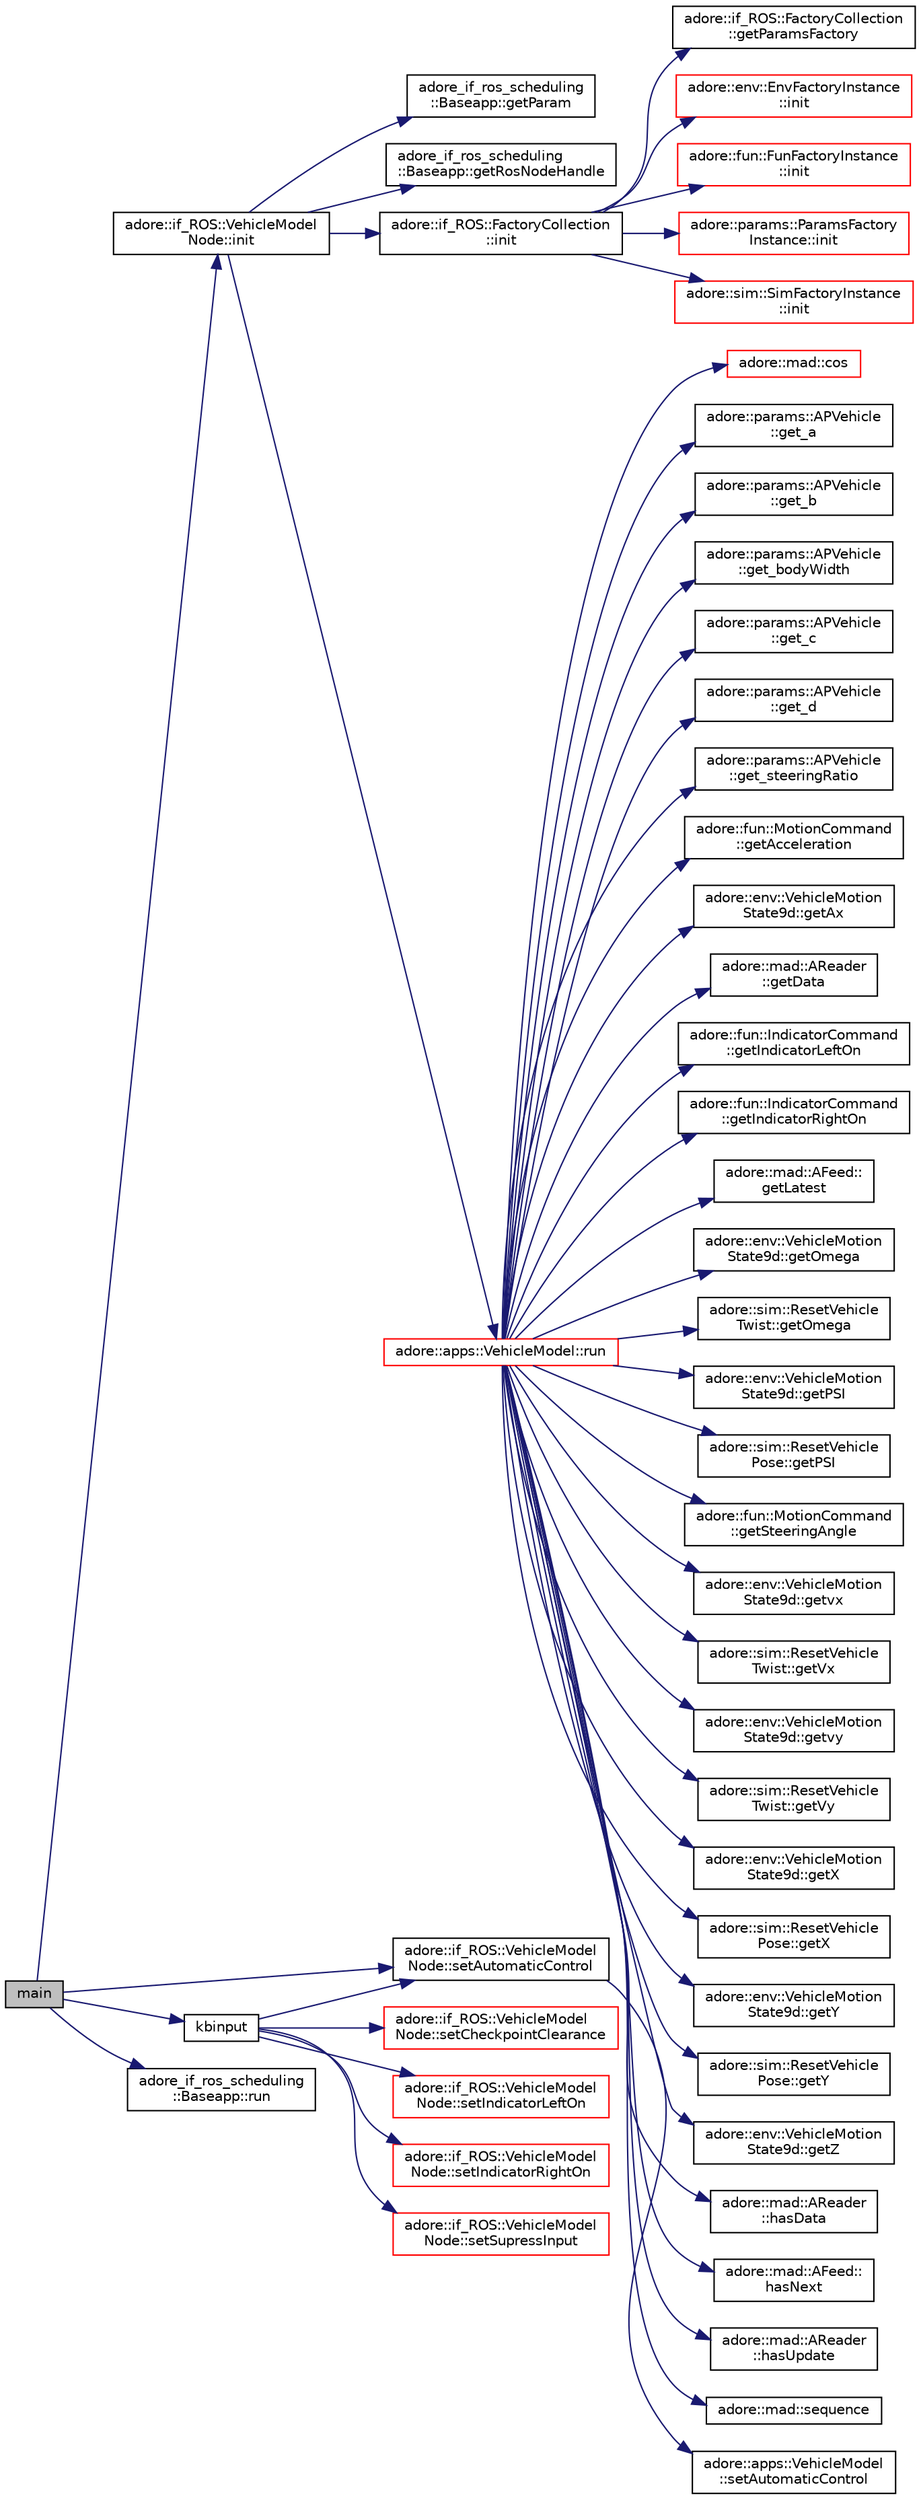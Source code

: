 digraph "main"
{
 // LATEX_PDF_SIZE
  edge [fontname="Helvetica",fontsize="10",labelfontname="Helvetica",labelfontsize="10"];
  node [fontname="Helvetica",fontsize="10",shape=record];
  rankdir="LR";
  Node1 [label="main",height=0.2,width=0.4,color="black", fillcolor="grey75", style="filled", fontcolor="black",tooltip=" "];
  Node1 -> Node2 [color="midnightblue",fontsize="10",style="solid",fontname="Helvetica"];
  Node2 [label="adore::if_ROS::VehicleModel\lNode::init",height=0.2,width=0.4,color="black", fillcolor="white", style="filled",URL="$classadore_1_1if__ROS_1_1VehicleModelNode.html#a39bfd98cab9c1dbc6cf52d0ef4395adc",tooltip=" "];
  Node2 -> Node3 [color="midnightblue",fontsize="10",style="solid",fontname="Helvetica"];
  Node3 [label="adore_if_ros_scheduling\l::Baseapp::getParam",height=0.2,width=0.4,color="black", fillcolor="white", style="filled",URL="$classadore__if__ros__scheduling_1_1Baseapp.html#a57040c153750243c7e47566530cd7bf5",tooltip=" "];
  Node2 -> Node4 [color="midnightblue",fontsize="10",style="solid",fontname="Helvetica"];
  Node4 [label="adore_if_ros_scheduling\l::Baseapp::getRosNodeHandle",height=0.2,width=0.4,color="black", fillcolor="white", style="filled",URL="$classadore__if__ros__scheduling_1_1Baseapp.html#a7792ee4aa6fd5c5c03d5f54b4c1f213a",tooltip=" "];
  Node2 -> Node5 [color="midnightblue",fontsize="10",style="solid",fontname="Helvetica"];
  Node5 [label="adore::if_ROS::FactoryCollection\l::init",height=0.2,width=0.4,color="black", fillcolor="white", style="filled",URL="$classadore_1_1if__ROS_1_1FactoryCollection.html#a07e53e57a417cf66c5d539a5e1bd590a",tooltip=" "];
  Node5 -> Node6 [color="midnightblue",fontsize="10",style="solid",fontname="Helvetica"];
  Node6 [label="adore::if_ROS::FactoryCollection\l::getParamsFactory",height=0.2,width=0.4,color="black", fillcolor="white", style="filled",URL="$classadore_1_1if__ROS_1_1FactoryCollection.html#ac102972d5592de7cdc76b059017628f9",tooltip=" "];
  Node5 -> Node7 [color="midnightblue",fontsize="10",style="solid",fontname="Helvetica"];
  Node7 [label="adore::env::EnvFactoryInstance\l::init",height=0.2,width=0.4,color="red", fillcolor="white", style="filled",URL="$classadore_1_1env_1_1EnvFactoryInstance.html#ab67767fc777387664b696bd78d2536ef",tooltip="Initialize private members of AllFactory."];
  Node5 -> Node9 [color="midnightblue",fontsize="10",style="solid",fontname="Helvetica"];
  Node9 [label="adore::fun::FunFactoryInstance\l::init",height=0.2,width=0.4,color="red", fillcolor="white", style="filled",URL="$classadore_1_1fun_1_1FunFactoryInstance.html#a291c4c983548f85c633ae6409c7b5233",tooltip="Initialize private members of funFactory."];
  Node5 -> Node11 [color="midnightblue",fontsize="10",style="solid",fontname="Helvetica"];
  Node11 [label="adore::params::ParamsFactory\lInstance::init",height=0.2,width=0.4,color="red", fillcolor="white", style="filled",URL="$classadore_1_1params_1_1ParamsFactoryInstance.html#ac6759c774ade5a97e47c056d1a136253",tooltip="Initialize private members of AllFactory."];
  Node5 -> Node13 [color="midnightblue",fontsize="10",style="solid",fontname="Helvetica"];
  Node13 [label="adore::sim::SimFactoryInstance\l::init",height=0.2,width=0.4,color="red", fillcolor="white", style="filled",URL="$classadore_1_1sim_1_1SimFactoryInstance.html#ac891850728d65e5398216b2bb92f82f6",tooltip="Initialize private members of AllFactory."];
  Node2 -> Node15 [color="midnightblue",fontsize="10",style="solid",fontname="Helvetica"];
  Node15 [label="adore::apps::VehicleModel::run",height=0.2,width=0.4,color="red", fillcolor="white", style="filled",URL="$classadore_1_1apps_1_1VehicleModel.html#a267c9d625e6bab5adef42d48492866d7",tooltip="simulation step of the vehicle model"];
  Node15 -> Node16 [color="midnightblue",fontsize="10",style="solid",fontname="Helvetica"];
  Node16 [label="adore::mad::cos",height=0.2,width=0.4,color="red", fillcolor="white", style="filled",URL="$namespaceadore_1_1mad.html#a70b9fe3efbb34c0f9621147e3456bfa8",tooltip=" "];
  Node15 -> Node22 [color="midnightblue",fontsize="10",style="solid",fontname="Helvetica"];
  Node22 [label="adore::params::APVehicle\l::get_a",height=0.2,width=0.4,color="black", fillcolor="white", style="filled",URL="$classadore_1_1params_1_1APVehicle.html#ae446997786812ff17a5c3f6bfa575ce5",tooltip="cog to front axle"];
  Node15 -> Node23 [color="midnightblue",fontsize="10",style="solid",fontname="Helvetica"];
  Node23 [label="adore::params::APVehicle\l::get_b",height=0.2,width=0.4,color="black", fillcolor="white", style="filled",URL="$classadore_1_1params_1_1APVehicle.html#a5cc38023fb9f3142348dc9ac22402288",tooltip="rear axle to cog"];
  Node15 -> Node24 [color="midnightblue",fontsize="10",style="solid",fontname="Helvetica"];
  Node24 [label="adore::params::APVehicle\l::get_bodyWidth",height=0.2,width=0.4,color="black", fillcolor="white", style="filled",URL="$classadore_1_1params_1_1APVehicle.html#a71c62e5ede07773108e7a291672bdd85",tooltip=" "];
  Node15 -> Node25 [color="midnightblue",fontsize="10",style="solid",fontname="Helvetica"];
  Node25 [label="adore::params::APVehicle\l::get_c",height=0.2,width=0.4,color="black", fillcolor="white", style="filled",URL="$classadore_1_1params_1_1APVehicle.html#aec64e74619601401d6d3d81ebf5fdacd",tooltip="front axle to front border"];
  Node15 -> Node26 [color="midnightblue",fontsize="10",style="solid",fontname="Helvetica"];
  Node26 [label="adore::params::APVehicle\l::get_d",height=0.2,width=0.4,color="black", fillcolor="white", style="filled",URL="$classadore_1_1params_1_1APVehicle.html#ad8a4b0411e6d030aeace5bd44ab8876e",tooltip="rear border to rear axle"];
  Node15 -> Node27 [color="midnightblue",fontsize="10",style="solid",fontname="Helvetica"];
  Node27 [label="adore::params::APVehicle\l::get_steeringRatio",height=0.2,width=0.4,color="black", fillcolor="white", style="filled",URL="$classadore_1_1params_1_1APVehicle.html#ac67acb30ee133526e87d8ae1932f7db2",tooltip=" "];
  Node15 -> Node28 [color="midnightblue",fontsize="10",style="solid",fontname="Helvetica"];
  Node28 [label="adore::fun::MotionCommand\l::getAcceleration",height=0.2,width=0.4,color="black", fillcolor="white", style="filled",URL="$classadore_1_1fun_1_1MotionCommand.html#ab1deda99c43e3a40a6d5a21675cf2b33",tooltip=" "];
  Node15 -> Node29 [color="midnightblue",fontsize="10",style="solid",fontname="Helvetica"];
  Node29 [label="adore::env::VehicleMotion\lState9d::getAx",height=0.2,width=0.4,color="black", fillcolor="white", style="filled",URL="$structadore_1_1env_1_1VehicleMotionState9d.html#a7a4bdd18cf6a76bb87ac80dd8cdc3e14",tooltip="Get the longitudinal acceleration."];
  Node15 -> Node30 [color="midnightblue",fontsize="10",style="solid",fontname="Helvetica"];
  Node30 [label="adore::mad::AReader\l::getData",height=0.2,width=0.4,color="black", fillcolor="white", style="filled",URL="$classadore_1_1mad_1_1AReader.html#a46ab7520d828d1a574365eaf8b483e29",tooltip=" "];
  Node15 -> Node31 [color="midnightblue",fontsize="10",style="solid",fontname="Helvetica"];
  Node31 [label="adore::fun::IndicatorCommand\l::getIndicatorLeftOn",height=0.2,width=0.4,color="black", fillcolor="white", style="filled",URL="$structadore_1_1fun_1_1IndicatorCommand.html#a43acf7313d09a45930f676ab6b510919",tooltip=" "];
  Node15 -> Node32 [color="midnightblue",fontsize="10",style="solid",fontname="Helvetica"];
  Node32 [label="adore::fun::IndicatorCommand\l::getIndicatorRightOn",height=0.2,width=0.4,color="black", fillcolor="white", style="filled",URL="$structadore_1_1fun_1_1IndicatorCommand.html#a9d8a189b7509f3fbbacc4a67e26dd582",tooltip=" "];
  Node15 -> Node33 [color="midnightblue",fontsize="10",style="solid",fontname="Helvetica"];
  Node33 [label="adore::mad::AFeed::\lgetLatest",height=0.2,width=0.4,color="black", fillcolor="white", style="filled",URL="$classadore_1_1mad_1_1AFeed.html#a7c162212573031293eb7ef26719726d6",tooltip=" "];
  Node15 -> Node34 [color="midnightblue",fontsize="10",style="solid",fontname="Helvetica"];
  Node34 [label="adore::env::VehicleMotion\lState9d::getOmega",height=0.2,width=0.4,color="black", fillcolor="white", style="filled",URL="$structadore_1_1env_1_1VehicleMotionState9d.html#a39294f52e08a67b58a6beabec70d2d97",tooltip="Get the yaw rate."];
  Node15 -> Node35 [color="midnightblue",fontsize="10",style="solid",fontname="Helvetica"];
  Node35 [label="adore::sim::ResetVehicle\lTwist::getOmega",height=0.2,width=0.4,color="black", fillcolor="white", style="filled",URL="$structadore_1_1sim_1_1ResetVehicleTwist.html#ad4a2ec27670b0cdd7613f30777117736",tooltip=" "];
  Node15 -> Node36 [color="midnightblue",fontsize="10",style="solid",fontname="Helvetica"];
  Node36 [label="adore::env::VehicleMotion\lState9d::getPSI",height=0.2,width=0.4,color="black", fillcolor="white", style="filled",URL="$structadore_1_1env_1_1VehicleMotionState9d.html#a65ca6ea033cf05674de50b8996a586a3",tooltip="Get the heading."];
  Node15 -> Node37 [color="midnightblue",fontsize="10",style="solid",fontname="Helvetica"];
  Node37 [label="adore::sim::ResetVehicle\lPose::getPSI",height=0.2,width=0.4,color="black", fillcolor="white", style="filled",URL="$structadore_1_1sim_1_1ResetVehiclePose.html#aef060b8fc1e27b25b25e7119703320c0",tooltip=" "];
  Node15 -> Node38 [color="midnightblue",fontsize="10",style="solid",fontname="Helvetica"];
  Node38 [label="adore::fun::MotionCommand\l::getSteeringAngle",height=0.2,width=0.4,color="black", fillcolor="white", style="filled",URL="$classadore_1_1fun_1_1MotionCommand.html#a8a769ab491120b03f3ee4d7e98faefcc",tooltip=" "];
  Node15 -> Node39 [color="midnightblue",fontsize="10",style="solid",fontname="Helvetica"];
  Node39 [label="adore::env::VehicleMotion\lState9d::getvx",height=0.2,width=0.4,color="black", fillcolor="white", style="filled",URL="$structadore_1_1env_1_1VehicleMotionState9d.html#a2547f79442e772d79fbf5051a2a08bfa",tooltip="Get the longitudinal velocity."];
  Node15 -> Node40 [color="midnightblue",fontsize="10",style="solid",fontname="Helvetica"];
  Node40 [label="adore::sim::ResetVehicle\lTwist::getVx",height=0.2,width=0.4,color="black", fillcolor="white", style="filled",URL="$structadore_1_1sim_1_1ResetVehicleTwist.html#ad454b45981028b0cdd505d2f0f34c277",tooltip=" "];
  Node15 -> Node41 [color="midnightblue",fontsize="10",style="solid",fontname="Helvetica"];
  Node41 [label="adore::env::VehicleMotion\lState9d::getvy",height=0.2,width=0.4,color="black", fillcolor="white", style="filled",URL="$structadore_1_1env_1_1VehicleMotionState9d.html#a96153986634c3718e2c8f3586e94cc6a",tooltip="Get the lateral velocity."];
  Node15 -> Node42 [color="midnightblue",fontsize="10",style="solid",fontname="Helvetica"];
  Node42 [label="adore::sim::ResetVehicle\lTwist::getVy",height=0.2,width=0.4,color="black", fillcolor="white", style="filled",URL="$structadore_1_1sim_1_1ResetVehicleTwist.html#a1caa1e644ac42cc66648b4546b1e1b59",tooltip=" "];
  Node15 -> Node43 [color="midnightblue",fontsize="10",style="solid",fontname="Helvetica"];
  Node43 [label="adore::env::VehicleMotion\lState9d::getX",height=0.2,width=0.4,color="black", fillcolor="white", style="filled",URL="$structadore_1_1env_1_1VehicleMotionState9d.html#a16d6d61f5dfa1028ca97d8f1a8b6e8cf",tooltip="Get the x-coordinate."];
  Node15 -> Node44 [color="midnightblue",fontsize="10",style="solid",fontname="Helvetica"];
  Node44 [label="adore::sim::ResetVehicle\lPose::getX",height=0.2,width=0.4,color="black", fillcolor="white", style="filled",URL="$structadore_1_1sim_1_1ResetVehiclePose.html#a47e288be8ff707cf5957afc53c085039",tooltip=" "];
  Node15 -> Node45 [color="midnightblue",fontsize="10",style="solid",fontname="Helvetica"];
  Node45 [label="adore::env::VehicleMotion\lState9d::getY",height=0.2,width=0.4,color="black", fillcolor="white", style="filled",URL="$structadore_1_1env_1_1VehicleMotionState9d.html#a51e8eed0ef10d909592edcb933c1b802",tooltip="Get the y-coordinate."];
  Node15 -> Node46 [color="midnightblue",fontsize="10",style="solid",fontname="Helvetica"];
  Node46 [label="adore::sim::ResetVehicle\lPose::getY",height=0.2,width=0.4,color="black", fillcolor="white", style="filled",URL="$structadore_1_1sim_1_1ResetVehiclePose.html#acd06f2515c1941a1399b04de7b793f39",tooltip=" "];
  Node15 -> Node47 [color="midnightblue",fontsize="10",style="solid",fontname="Helvetica"];
  Node47 [label="adore::env::VehicleMotion\lState9d::getZ",height=0.2,width=0.4,color="black", fillcolor="white", style="filled",URL="$structadore_1_1env_1_1VehicleMotionState9d.html#aaae8ed387d8baab7fe0f14379b2bf5d2",tooltip="Get the z-coordinate."];
  Node15 -> Node48 [color="midnightblue",fontsize="10",style="solid",fontname="Helvetica"];
  Node48 [label="adore::mad::AReader\l::hasData",height=0.2,width=0.4,color="black", fillcolor="white", style="filled",URL="$classadore_1_1mad_1_1AReader.html#a79b8efec6ede53587ff114ae00ca8419",tooltip=" "];
  Node15 -> Node49 [color="midnightblue",fontsize="10",style="solid",fontname="Helvetica"];
  Node49 [label="adore::mad::AFeed::\lhasNext",height=0.2,width=0.4,color="black", fillcolor="white", style="filled",URL="$classadore_1_1mad_1_1AFeed.html#a2a96e59a3364f8fadb08624e38f7c40b",tooltip=" "];
  Node15 -> Node50 [color="midnightblue",fontsize="10",style="solid",fontname="Helvetica"];
  Node50 [label="adore::mad::AReader\l::hasUpdate",height=0.2,width=0.4,color="black", fillcolor="white", style="filled",URL="$classadore_1_1mad_1_1AReader.html#a7a8e6d43dcd1129c47d7231e828fb111",tooltip=" "];
  Node15 -> Node51 [color="midnightblue",fontsize="10",style="solid",fontname="Helvetica"];
  Node51 [label="adore::mad::sequence",height=0.2,width=0.4,color="black", fillcolor="white", style="filled",URL="$namespaceadore_1_1mad.html#a15b1829de65d2573103877d5ffb6215a",tooltip=" "];
  Node1 -> Node74 [color="midnightblue",fontsize="10",style="solid",fontname="Helvetica"];
  Node74 [label="kbinput",height=0.2,width=0.4,color="black", fillcolor="white", style="filled",URL="$adore__vehiclemodel__node_8cpp.html#a1ae39fdc2e2fbbe41c16516273eae1ff",tooltip=" "];
  Node74 -> Node75 [color="midnightblue",fontsize="10",style="solid",fontname="Helvetica"];
  Node75 [label="adore::if_ROS::VehicleModel\lNode::setAutomaticControl",height=0.2,width=0.4,color="black", fillcolor="white", style="filled",URL="$classadore_1_1if__ROS_1_1VehicleModelNode.html#a51fe532236fd4445926631ef93be415e",tooltip=" "];
  Node75 -> Node76 [color="midnightblue",fontsize="10",style="solid",fontname="Helvetica"];
  Node76 [label="adore::apps::VehicleModel\l::setAutomaticControl",height=0.2,width=0.4,color="black", fillcolor="white", style="filled",URL="$classadore_1_1apps_1_1VehicleModel.html#aed154f20607e6129ee9089796764141c",tooltip="switches between manual and automatic control input"];
  Node74 -> Node77 [color="midnightblue",fontsize="10",style="solid",fontname="Helvetica"];
  Node77 [label="adore::if_ROS::VehicleModel\lNode::setCheckpointClearance",height=0.2,width=0.4,color="red", fillcolor="white", style="filled",URL="$classadore_1_1if__ROS_1_1VehicleModelNode.html#aeec984c96c9146cca4da43de8e241577",tooltip=" "];
  Node74 -> Node79 [color="midnightblue",fontsize="10",style="solid",fontname="Helvetica"];
  Node79 [label="adore::if_ROS::VehicleModel\lNode::setIndicatorLeftOn",height=0.2,width=0.4,color="red", fillcolor="white", style="filled",URL="$classadore_1_1if__ROS_1_1VehicleModelNode.html#a2d4cbd0d494bfbccfdd0f85fcb5f9bb6",tooltip=" "];
  Node74 -> Node81 [color="midnightblue",fontsize="10",style="solid",fontname="Helvetica"];
  Node81 [label="adore::if_ROS::VehicleModel\lNode::setIndicatorRightOn",height=0.2,width=0.4,color="red", fillcolor="white", style="filled",URL="$classadore_1_1if__ROS_1_1VehicleModelNode.html#a2ef42318ad00318ff2e9b918f5f17d0a",tooltip=" "];
  Node74 -> Node83 [color="midnightblue",fontsize="10",style="solid",fontname="Helvetica"];
  Node83 [label="adore::if_ROS::VehicleModel\lNode::setSupressInput",height=0.2,width=0.4,color="red", fillcolor="white", style="filled",URL="$classadore_1_1if__ROS_1_1VehicleModelNode.html#a44ea23bccb826e456c06e35b436fb4f9",tooltip=" "];
  Node1 -> Node85 [color="midnightblue",fontsize="10",style="solid",fontname="Helvetica"];
  Node85 [label="adore_if_ros_scheduling\l::Baseapp::run",height=0.2,width=0.4,color="black", fillcolor="white", style="filled",URL="$classadore__if__ros__scheduling_1_1Baseapp.html#a201b2569600031e20ac44db3876d6298",tooltip=" "];
  Node1 -> Node75 [color="midnightblue",fontsize="10",style="solid",fontname="Helvetica"];
}

